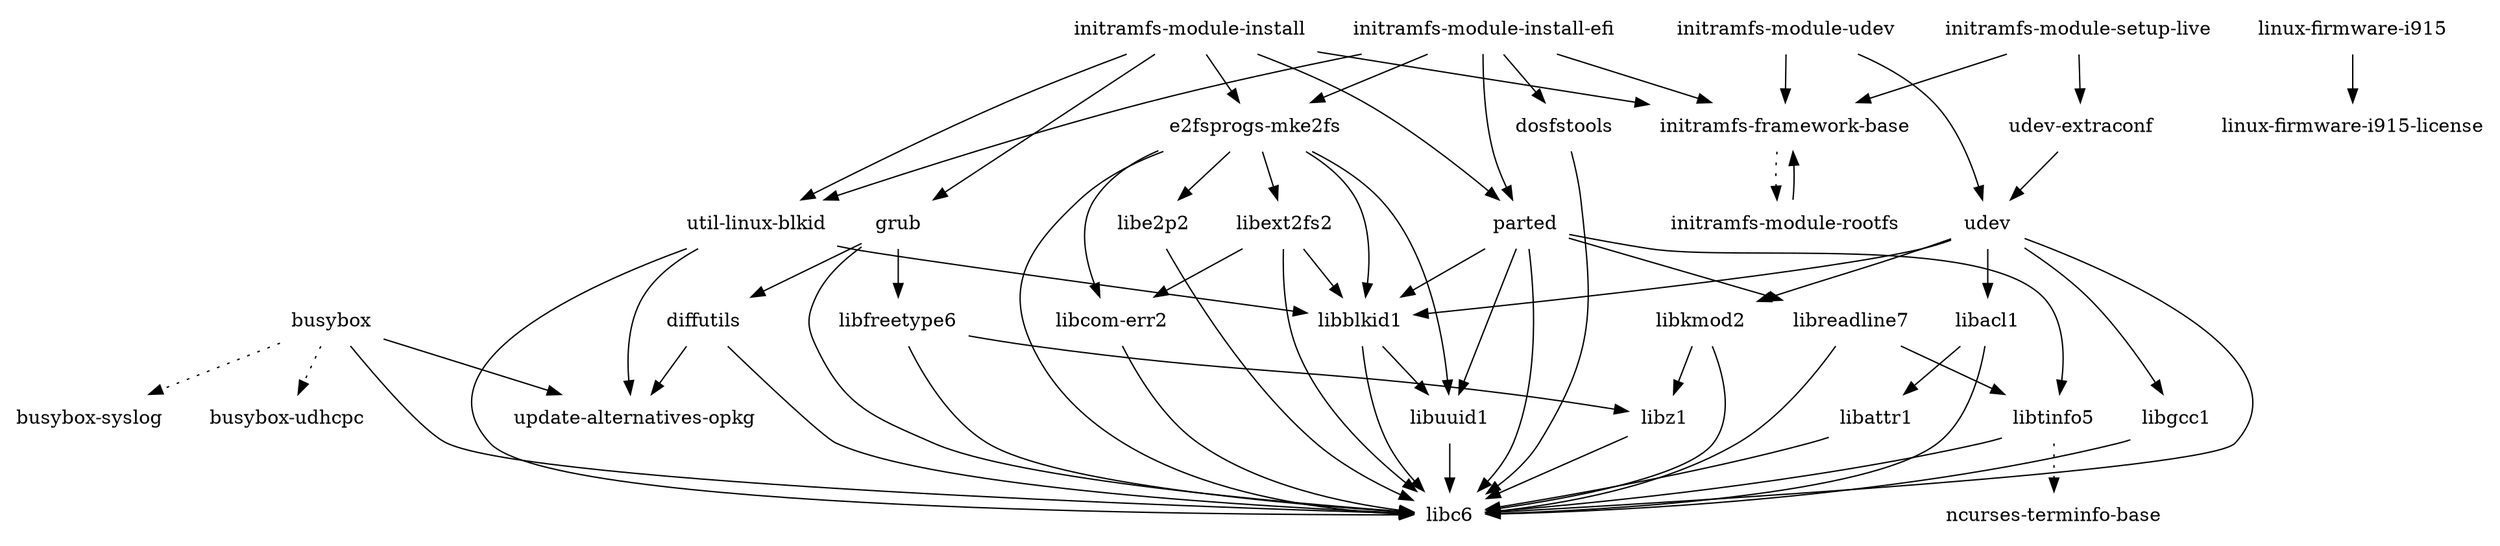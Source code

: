 digraph depends {
    node [shape=plaintext]
"busybox" -> "busybox-syslog" [style=dotted]
"busybox" -> "busybox-udhcpc" [style=dotted]
"busybox" -> "libc6"
"busybox" -> "update-alternatives-opkg"
"diffutils" -> "libc6"
"diffutils" -> "update-alternatives-opkg"
"dosfstools" -> "libc6"
"e2fsprogs-mke2fs" -> "libblkid1"
"e2fsprogs-mke2fs" -> "libc6"
"e2fsprogs-mke2fs" -> "libcom-err2"
"e2fsprogs-mke2fs" -> "libe2p2"
"e2fsprogs-mke2fs" -> "libext2fs2"
"e2fsprogs-mke2fs" -> "libuuid1"
"grub" -> "diffutils"
"grub" -> "libc6"
"grub" -> "libfreetype6"
"initramfs-framework-base" -> "initramfs-module-rootfs" [style=dotted]
"initramfs-module-install" -> "e2fsprogs-mke2fs"
"initramfs-module-install-efi" -> "dosfstools"
"initramfs-module-install-efi" -> "e2fsprogs-mke2fs"
"initramfs-module-install-efi" -> "initramfs-framework-base"
"initramfs-module-install-efi" -> "parted"
"initramfs-module-install-efi" -> "util-linux-blkid"
"initramfs-module-install" -> "grub"
"initramfs-module-install" -> "initramfs-framework-base"
"initramfs-module-install" -> "parted"
"initramfs-module-install" -> "util-linux-blkid"
"initramfs-module-rootfs" -> "initramfs-framework-base"
"initramfs-module-setup-live" -> "initramfs-framework-base"
"initramfs-module-setup-live" -> "udev-extraconf"
"initramfs-module-udev" -> "initramfs-framework-base"
"initramfs-module-udev" -> "udev"
"libacl1" -> "libattr1"
"libacl1" -> "libc6"
"libattr1" -> "libc6"
"libblkid1" -> "libc6"
"libblkid1" -> "libuuid1"
"libcom-err2" -> "libc6"
"libe2p2" -> "libc6"
"libext2fs2" -> "libblkid1"
"libext2fs2" -> "libc6"
"libext2fs2" -> "libcom-err2"
"libfreetype6" -> "libc6"
"libfreetype6" -> "libz1"
"libgcc1" -> "libc6"
"libkmod2" -> "libc6"
"libkmod2" -> "libz1"
"libreadline7" -> "libc6"
"libreadline7" -> "libtinfo5"
"libtinfo5" -> "libc6"
"libtinfo5" -> "ncurses-terminfo-base" [style=dotted]
"libuuid1" -> "libc6"
"libz1" -> "libc6"
"linux-firmware-i915" -> "linux-firmware-i915-license"
"parted" -> "libblkid1"
"parted" -> "libc6"
"parted" -> "libreadline7"
"parted" -> "libtinfo5"
"parted" -> "libuuid1"
"udev-extraconf" -> "udev"
"udev" -> "libacl1"
"udev" -> "libblkid1"
"udev" -> "libc6"
"udev" -> "libgcc1"
"udev" -> "libkmod2"
"util-linux-blkid" -> "libblkid1"
"util-linux-blkid" -> "libc6"
"util-linux-blkid" -> "update-alternatives-opkg"
}
